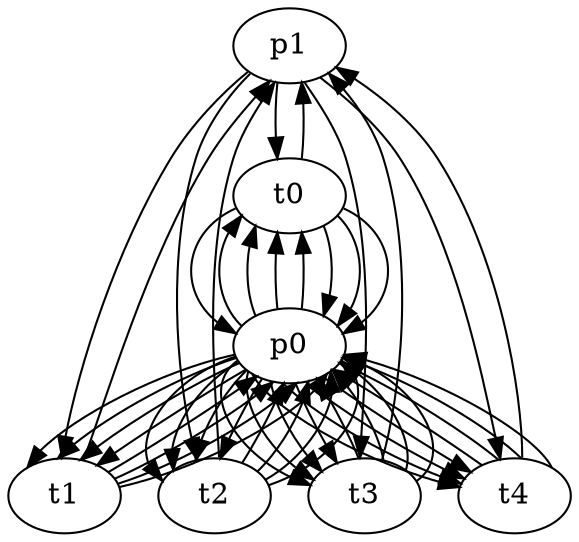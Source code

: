 digraph G {
p1 -> t0;
p0 -> t0;
p0 -> t0;
p0 -> t0;
p0 -> t0;
p1 -> t1;
p0 -> t1;
p0 -> t1;
p0 -> t1;
p0 -> t1;
p1 -> t2;
p0 -> t2;
p0 -> t2;
p0 -> t2;
p0 -> t2;
p1 -> t3;
p0 -> t3;
p0 -> t3;
p0 -> t3;
p0 -> t3;
p1 -> t4;
p0 -> t4;
p0 -> t4;
p0 -> t4;
p0 -> t4;
node [shape=rect];
t0 -> p0;
t0 -> p1;
t0 -> p0;
t0 -> p0;
t0 -> p0;
t1 -> p0;
t1 -> p1;
t1 -> p0;
t1 -> p0;
t1 -> p0;
t2 -> p0;
t2 -> p1;
t2 -> p0;
t2 -> p0;
t2 -> p0;
t3 -> p0;
t3 -> p1;
t3 -> p0;
t3 -> p0;
t3 -> p0;
t4 -> p0;
t4 -> p1;
t4 -> p0;
t4 -> p0;
t4 -> p0;
}